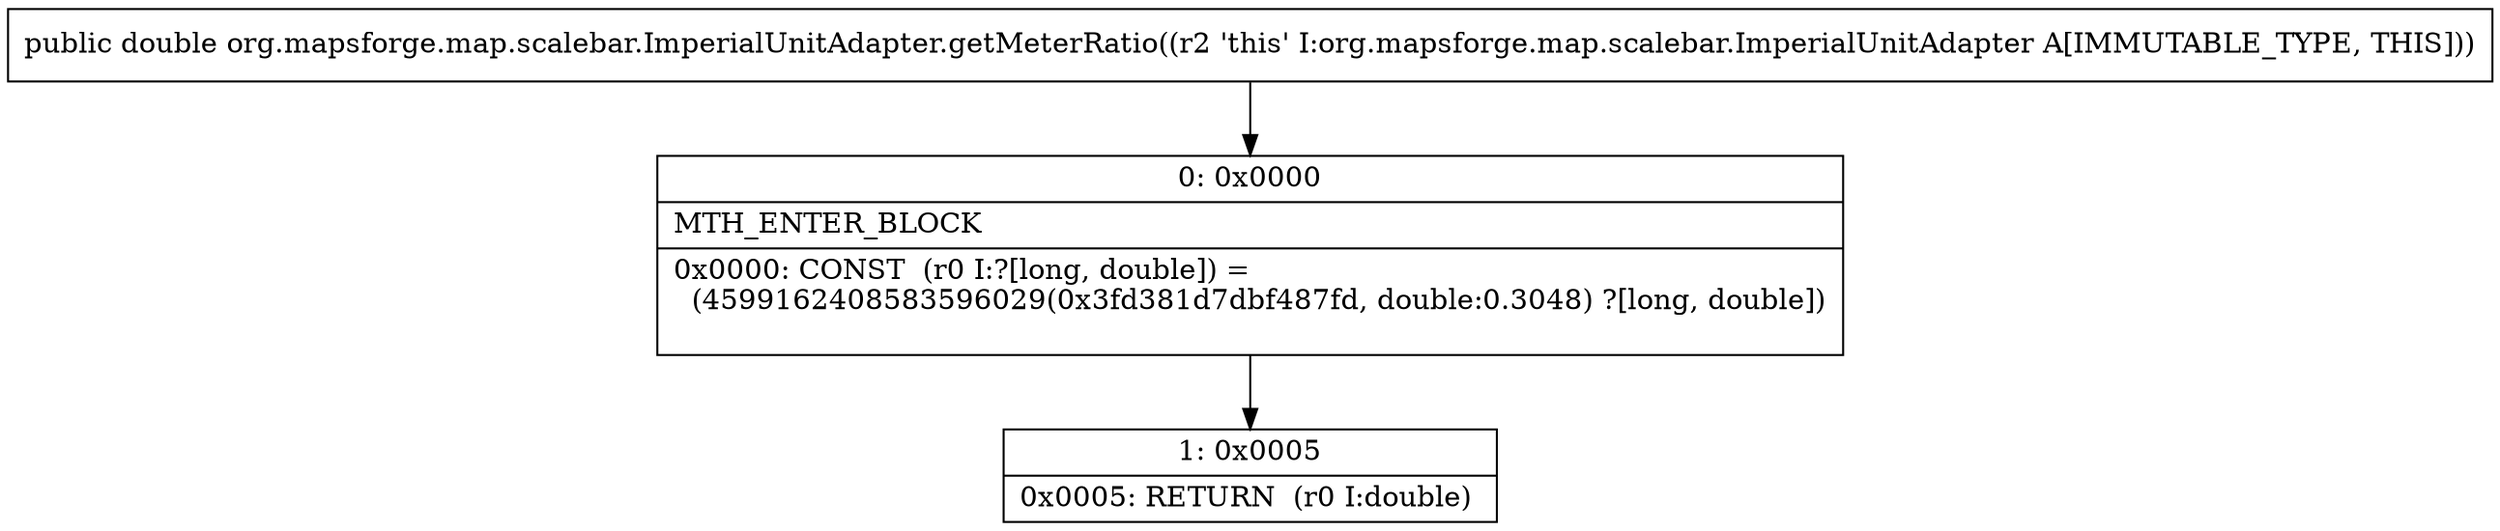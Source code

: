 digraph "CFG fororg.mapsforge.map.scalebar.ImperialUnitAdapter.getMeterRatio()D" {
Node_0 [shape=record,label="{0\:\ 0x0000|MTH_ENTER_BLOCK\l|0x0000: CONST  (r0 I:?[long, double]) = \l  (4599162408583596029(0x3fd381d7dbf487fd, double:0.3048) ?[long, double])\l \l}"];
Node_1 [shape=record,label="{1\:\ 0x0005|0x0005: RETURN  (r0 I:double) \l}"];
MethodNode[shape=record,label="{public double org.mapsforge.map.scalebar.ImperialUnitAdapter.getMeterRatio((r2 'this' I:org.mapsforge.map.scalebar.ImperialUnitAdapter A[IMMUTABLE_TYPE, THIS])) }"];
MethodNode -> Node_0;
Node_0 -> Node_1;
}

